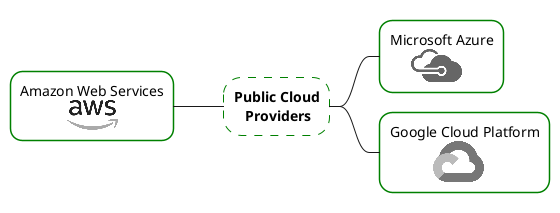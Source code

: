 @startmindmap k8s-config-mindmap
'Imports
!define SPRITES https://raw.githubusercontent.com/Piotr1215/sprites/master
'Icons
!include <logos/azure.puml>
!include <logos/google-cloud.puml>
!include <logos/linode.puml>
!include <logos/aws.puml>
'!include SPRITES/logo-alibaba.puml
!include <logos/ibm.puml>
<style>
mindmapDiagram {
    node {
        BackgroundColor white
        LineColor green
    }
    rootNode {
        LineStyle 8.0;3.0
        LineColor blue
        BackgroundColor white
        LineThickness 1.0
        RoundCorner 35
        Shadowing 0.0
        FontStyle bold
    }
}
</style>

* Public Cloud\n   Providers
** Microsoft Azure\n      <$azure>
** Google Cloud Platform\n            <$google-cloud>
left side
** Amazon Web Services\n             <$aws>
left side
'** IBM Cloud\n  <$ibm*0.5>
'** Alibaba Cloud\n     <$alibaba_logo*0.5>
'** Linode\n<$linode>

@endmindmap